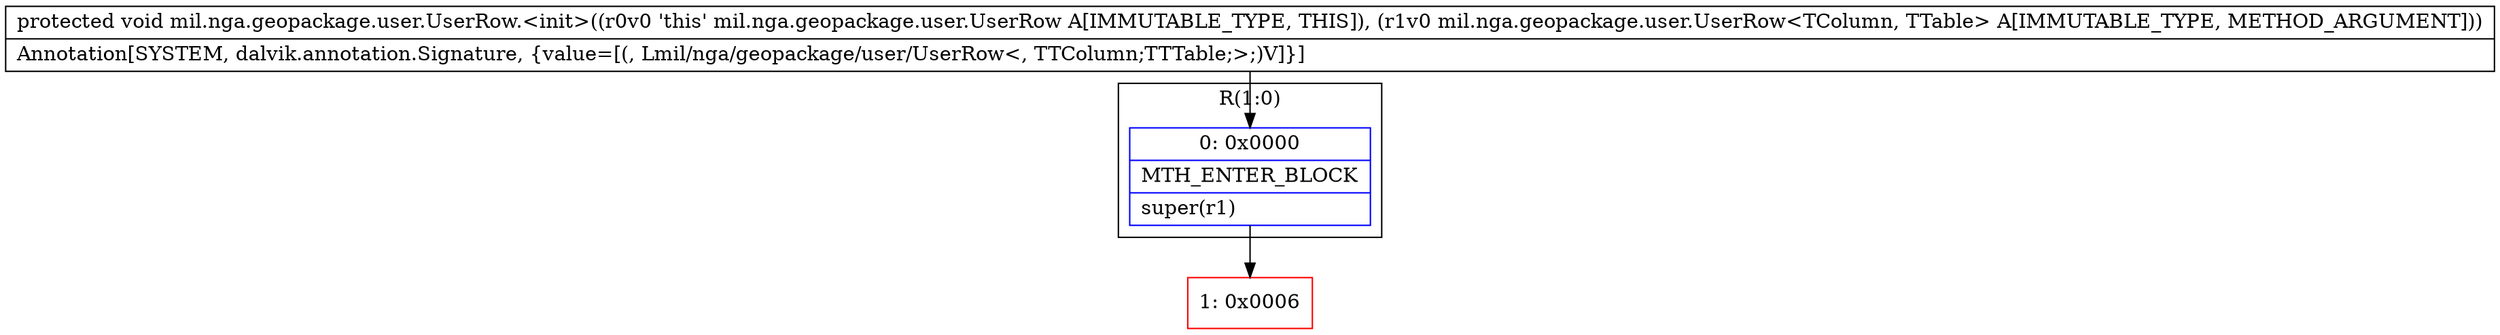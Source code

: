 digraph "CFG formil.nga.geopackage.user.UserRow.\<init\>(Lmil\/nga\/geopackage\/user\/UserRow;)V" {
subgraph cluster_Region_591964500 {
label = "R(1:0)";
node [shape=record,color=blue];
Node_0 [shape=record,label="{0\:\ 0x0000|MTH_ENTER_BLOCK\l|super(r1)\l}"];
}
Node_1 [shape=record,color=red,label="{1\:\ 0x0006}"];
MethodNode[shape=record,label="{protected void mil.nga.geopackage.user.UserRow.\<init\>((r0v0 'this' mil.nga.geopackage.user.UserRow A[IMMUTABLE_TYPE, THIS]), (r1v0 mil.nga.geopackage.user.UserRow\<TColumn, TTable\> A[IMMUTABLE_TYPE, METHOD_ARGUMENT]))  | Annotation[SYSTEM, dalvik.annotation.Signature, \{value=[(, Lmil\/nga\/geopackage\/user\/UserRow\<, TTColumn;TTTable;\>;)V]\}]\l}"];
MethodNode -> Node_0;
Node_0 -> Node_1;
}

